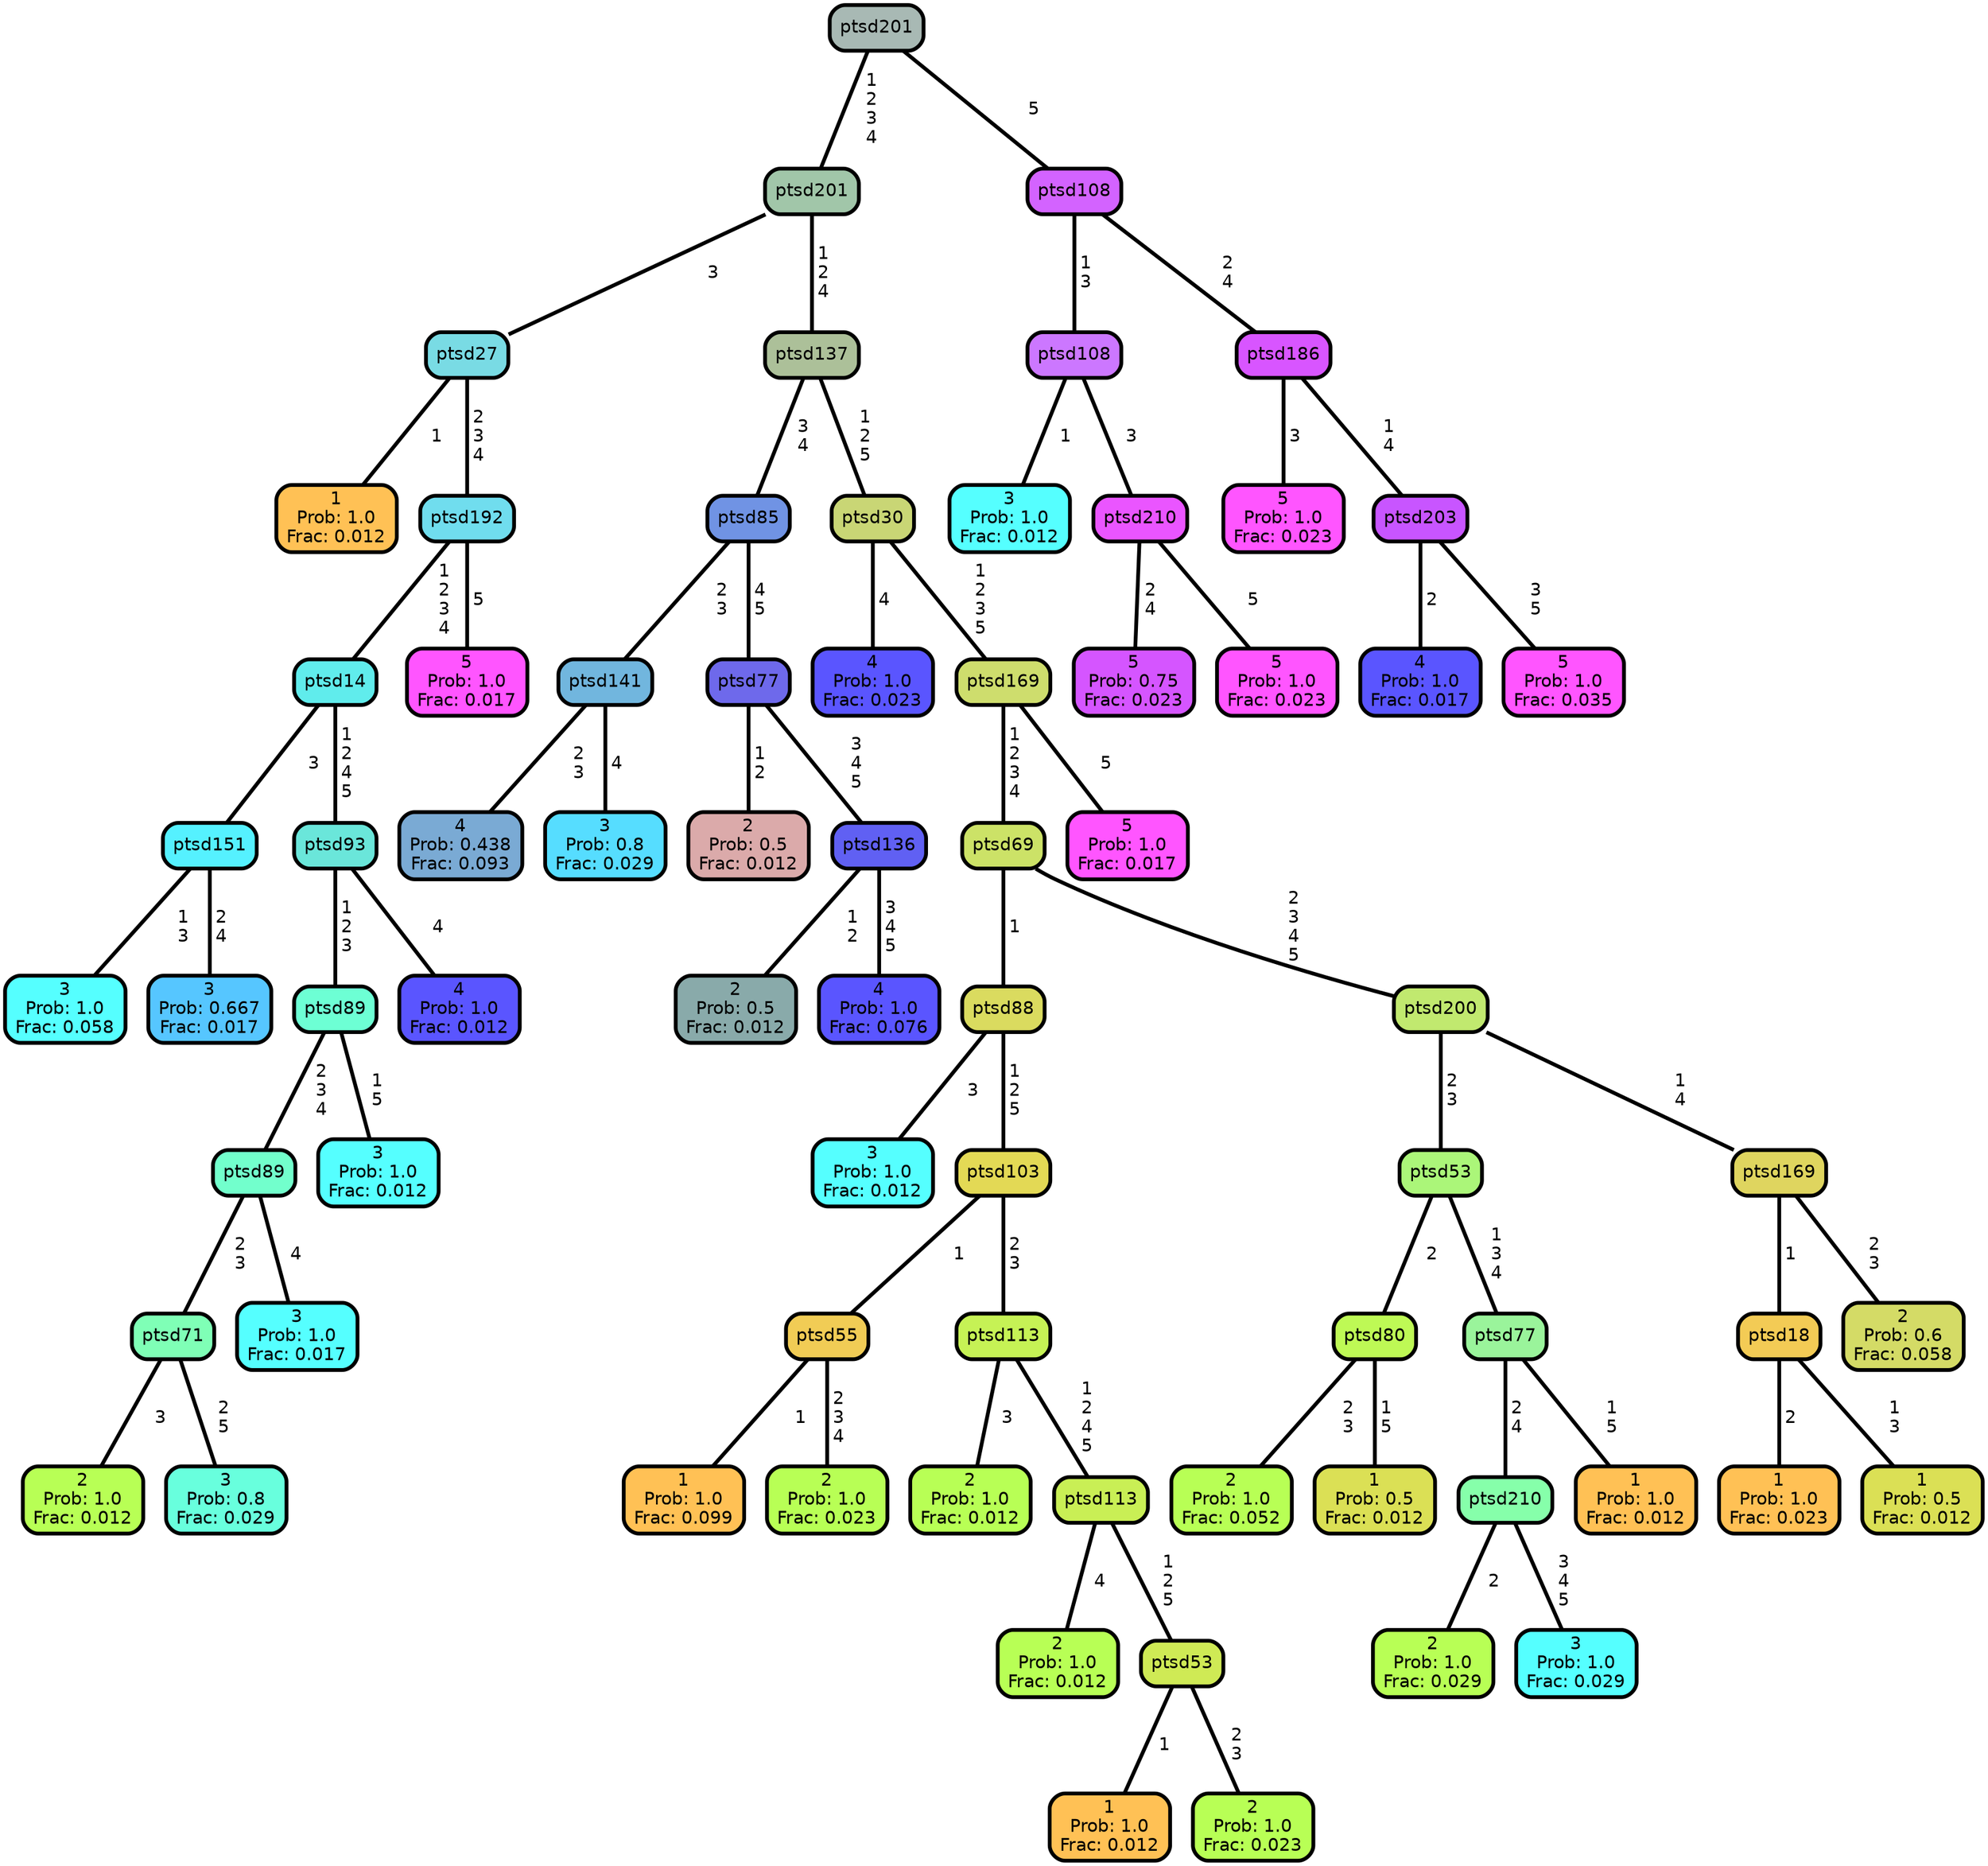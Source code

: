 graph Tree {
node [shape=box, style="filled, rounded",color="black",penwidth="3",fontcolor="black",                 fontname=helvetica] ;
graph [ranksep="0 equally", splines=straight,                 bgcolor=transparent, dpi=200] ;
edge [fontname=helvetica, color=black] ;
0 [label="1
Prob: 1.0
Frac: 0.012", fillcolor="#ffc155"] ;
1 [label="ptsd27", fillcolor="#79dbe4"] ;
2 [label="3
Prob: 1.0
Frac: 0.058", fillcolor="#55ffff"] ;
3 [label="ptsd151", fillcolor="#55f1ff"] ;
4 [label="3
Prob: 0.667
Frac: 0.017", fillcolor="#56c6ff"] ;
5 [label="ptsd14", fillcolor="#60ecec"] ;
6 [label="2
Prob: 1.0
Frac: 0.012", fillcolor="#b8ff55"] ;
7 [label="ptsd71", fillcolor="#7fffb6"] ;
8 [label="3
Prob: 0.8
Frac: 0.029", fillcolor="#68ffdd"] ;
9 [label="ptsd89", fillcolor="#72ffcc"] ;
10 [label="3
Prob: 1.0
Frac: 0.017", fillcolor="#55ffff"] ;
11 [label="ptsd89", fillcolor="#6dffd4"] ;
12 [label="3
Prob: 1.0
Frac: 0.012", fillcolor="#55ffff"] ;
13 [label="ptsd93", fillcolor="#6ae6da"] ;
14 [label="4
Prob: 1.0
Frac: 0.012", fillcolor="#5a55ff"] ;
15 [label="ptsd192", fillcolor="#70ddee"] ;
16 [label="5
Prob: 1.0
Frac: 0.017", fillcolor="#ff55ff"] ;
17 [label="ptsd201", fillcolor="#a1c6a9"] ;
18 [label="4
Prob: 0.438
Frac: 0.093", fillcolor="#7aaad4"] ;
19 [label="ptsd141", fillcolor="#71b6de"] ;
20 [label="3
Prob: 0.8
Frac: 0.029", fillcolor="#56ddff"] ;
21 [label="ptsd85", fillcolor="#7093e4"] ;
22 [label="2
Prob: 0.5
Frac: 0.012", fillcolor="#dbaaaa"] ;
23 [label="ptsd77", fillcolor="#6e69eb"] ;
24 [label="2
Prob: 0.5
Frac: 0.012", fillcolor="#89aaaa"] ;
25 [label="ptsd136", fillcolor="#6060f3"] ;
26 [label="4
Prob: 1.0
Frac: 0.076", fillcolor="#5a55ff"] ;
27 [label="ptsd137", fillcolor="#acc099"] ;
28 [label="4
Prob: 1.0
Frac: 0.023", fillcolor="#5a55ff"] ;
29 [label="ptsd30", fillcolor="#c9d675"] ;
30 [label="3
Prob: 1.0
Frac: 0.012", fillcolor="#55ffff"] ;
31 [label="ptsd88", fillcolor="#dadb5f"] ;
32 [label="1
Prob: 1.0
Frac: 0.099", fillcolor="#ffc155"] ;
33 [label="ptsd55", fillcolor="#f1cc55"] ;
34 [label="2
Prob: 1.0
Frac: 0.023", fillcolor="#b8ff55"] ;
35 [label="ptsd103", fillcolor="#e3d955"] ;
36 [label="2
Prob: 1.0
Frac: 0.012", fillcolor="#b8ff55"] ;
37 [label="ptsd113", fillcolor="#c6f255"] ;
38 [label="2
Prob: 1.0
Frac: 0.012", fillcolor="#b8ff55"] ;
39 [label="ptsd113", fillcolor="#c9ef55"] ;
40 [label="1
Prob: 1.0
Frac: 0.012", fillcolor="#ffc155"] ;
41 [label="ptsd53", fillcolor="#cfea55"] ;
42 [label="2
Prob: 1.0
Frac: 0.023", fillcolor="#b8ff55"] ;
43 [label="ptsd69", fillcolor="#cce267"] ;
44 [label="2
Prob: 1.0
Frac: 0.052", fillcolor="#b8ff55"] ;
45 [label="ptsd80", fillcolor="#bef955"] ;
46 [label="1
Prob: 0.5
Frac: 0.012", fillcolor="#dbe055"] ;
47 [label="ptsd53", fillcolor="#abf679"] ;
48 [label="2
Prob: 1.0
Frac: 0.029", fillcolor="#b8ff55"] ;
49 [label="ptsd210", fillcolor="#86ffaa"] ;
50 [label="3
Prob: 1.0
Frac: 0.029", fillcolor="#55ffff"] ;
51 [label="ptsd77", fillcolor="#9af49b"] ;
52 [label="1
Prob: 1.0
Frac: 0.012", fillcolor="#ffc155"] ;
53 [label="ptsd200", fillcolor="#c1e96f"] ;
54 [label="1
Prob: 1.0
Frac: 0.023", fillcolor="#ffc155"] ;
55 [label="ptsd18", fillcolor="#f3cb55"] ;
56 [label="1
Prob: 0.5
Frac: 0.012", fillcolor="#dbe055"] ;
57 [label="ptsd169", fillcolor="#dfd55f"] ;
58 [label="2
Prob: 0.6
Frac: 0.058", fillcolor="#d4db66"] ;
59 [label="ptsd169", fillcolor="#cedd6d"] ;
60 [label="5
Prob: 1.0
Frac: 0.017", fillcolor="#ff55ff"] ;
61 [label="ptsd201", fillcolor="#a8b9b4"] ;
62 [label="3
Prob: 1.0
Frac: 0.012", fillcolor="#55ffff"] ;
63 [label="ptsd108", fillcolor="#cc77ff"] ;
64 [label="5
Prob: 0.75
Frac: 0.023", fillcolor="#d555ff"] ;
65 [label="ptsd210", fillcolor="#ea55ff"] ;
66 [label="5
Prob: 1.0
Frac: 0.023", fillcolor="#ff55ff"] ;
67 [label="ptsd108", fillcolor="#d363ff"] ;
68 [label="5
Prob: 1.0
Frac: 0.023", fillcolor="#ff55ff"] ;
69 [label="ptsd186", fillcolor="#d855ff"] ;
70 [label="4
Prob: 1.0
Frac: 0.017", fillcolor="#5a55ff"] ;
71 [label="ptsd203", fillcolor="#c855ff"] ;
72 [label="5
Prob: 1.0
Frac: 0.035", fillcolor="#ff55ff"] ;
1 -- 0 [label=" 1",penwidth=3] ;
1 -- 15 [label=" 2\n 3\n 4",penwidth=3] ;
3 -- 2 [label=" 1\n 3",penwidth=3] ;
3 -- 4 [label=" 2\n 4",penwidth=3] ;
5 -- 3 [label=" 3",penwidth=3] ;
5 -- 13 [label=" 1\n 2\n 4\n 5",penwidth=3] ;
7 -- 6 [label=" 3",penwidth=3] ;
7 -- 8 [label=" 2\n 5",penwidth=3] ;
9 -- 7 [label=" 2\n 3",penwidth=3] ;
9 -- 10 [label=" 4",penwidth=3] ;
11 -- 9 [label=" 2\n 3\n 4",penwidth=3] ;
11 -- 12 [label=" 1\n 5",penwidth=3] ;
13 -- 11 [label=" 1\n 2\n 3",penwidth=3] ;
13 -- 14 [label=" 4",penwidth=3] ;
15 -- 5 [label=" 1\n 2\n 3\n 4",penwidth=3] ;
15 -- 16 [label=" 5",penwidth=3] ;
17 -- 1 [label=" 3",penwidth=3] ;
17 -- 27 [label=" 1\n 2\n 4",penwidth=3] ;
19 -- 18 [label=" 2\n 3",penwidth=3] ;
19 -- 20 [label=" 4",penwidth=3] ;
21 -- 19 [label=" 2\n 3",penwidth=3] ;
21 -- 23 [label=" 4\n 5",penwidth=3] ;
23 -- 22 [label=" 1\n 2",penwidth=3] ;
23 -- 25 [label=" 3\n 4\n 5",penwidth=3] ;
25 -- 24 [label=" 1\n 2",penwidth=3] ;
25 -- 26 [label=" 3\n 4\n 5",penwidth=3] ;
27 -- 21 [label=" 3\n 4",penwidth=3] ;
27 -- 29 [label=" 1\n 2\n 5",penwidth=3] ;
29 -- 28 [label=" 4",penwidth=3] ;
29 -- 59 [label=" 1\n 2\n 3\n 5",penwidth=3] ;
31 -- 30 [label=" 3",penwidth=3] ;
31 -- 35 [label=" 1\n 2\n 5",penwidth=3] ;
33 -- 32 [label=" 1",penwidth=3] ;
33 -- 34 [label=" 2\n 3\n 4",penwidth=3] ;
35 -- 33 [label=" 1",penwidth=3] ;
35 -- 37 [label=" 2\n 3",penwidth=3] ;
37 -- 36 [label=" 3",penwidth=3] ;
37 -- 39 [label=" 1\n 2\n 4\n 5",penwidth=3] ;
39 -- 38 [label=" 4",penwidth=3] ;
39 -- 41 [label=" 1\n 2\n 5",penwidth=3] ;
41 -- 40 [label=" 1",penwidth=3] ;
41 -- 42 [label=" 2\n 3",penwidth=3] ;
43 -- 31 [label=" 1",penwidth=3] ;
43 -- 53 [label=" 2\n 3\n 4\n 5",penwidth=3] ;
45 -- 44 [label=" 2\n 3",penwidth=3] ;
45 -- 46 [label=" 1\n 5",penwidth=3] ;
47 -- 45 [label=" 2",penwidth=3] ;
47 -- 51 [label=" 1\n 3\n 4",penwidth=3] ;
49 -- 48 [label=" 2",penwidth=3] ;
49 -- 50 [label=" 3\n 4\n 5",penwidth=3] ;
51 -- 49 [label=" 2\n 4",penwidth=3] ;
51 -- 52 [label=" 1\n 5",penwidth=3] ;
53 -- 47 [label=" 2\n 3",penwidth=3] ;
53 -- 57 [label=" 1\n 4",penwidth=3] ;
55 -- 54 [label=" 2",penwidth=3] ;
55 -- 56 [label=" 1\n 3",penwidth=3] ;
57 -- 55 [label=" 1",penwidth=3] ;
57 -- 58 [label=" 2\n 3",penwidth=3] ;
59 -- 43 [label=" 1\n 2\n 3\n 4",penwidth=3] ;
59 -- 60 [label=" 5",penwidth=3] ;
61 -- 17 [label=" 1\n 2\n 3\n 4",penwidth=3] ;
61 -- 67 [label=" 5",penwidth=3] ;
63 -- 62 [label=" 1",penwidth=3] ;
63 -- 65 [label=" 3",penwidth=3] ;
65 -- 64 [label=" 2\n 4",penwidth=3] ;
65 -- 66 [label=" 5",penwidth=3] ;
67 -- 63 [label=" 1\n 3",penwidth=3] ;
67 -- 69 [label=" 2\n 4",penwidth=3] ;
69 -- 68 [label=" 3",penwidth=3] ;
69 -- 71 [label=" 1\n 4",penwidth=3] ;
71 -- 70 [label=" 2",penwidth=3] ;
71 -- 72 [label=" 3\n 5",penwidth=3] ;
{rank = same;}}